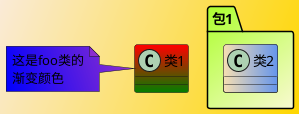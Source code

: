 @startuml

skinparam backgroundColor AntiqueWhite/Gold
skinparam classBackgroundColor Wheat|CornflowerBlue

class 类1 #red-green
note left of 类1 #blue\9932CC
    这是foo类的
    渐变颜色
end note

package 包1 #GreenYellow/LightGoldenRodYellow {
    class 类2
}

@enduml